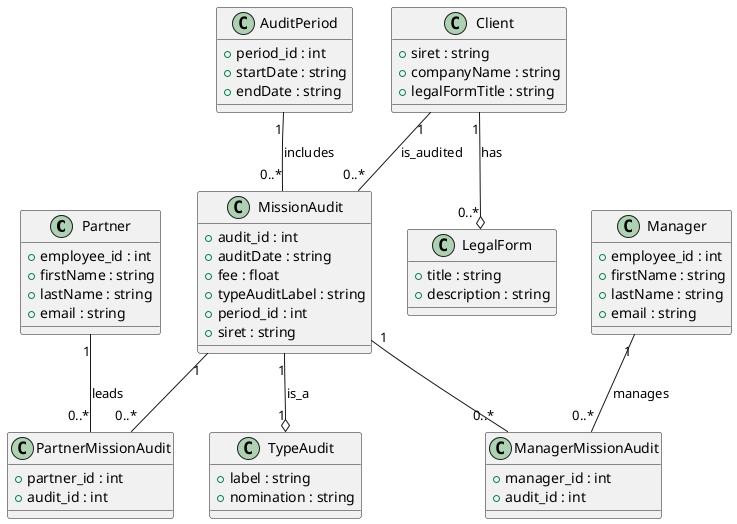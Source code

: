 @startuml
class Partner {
  + employee_id : int
  + firstName : string
  + lastName : string
  + email : string
}

class Client {
  + siret : string
  + companyName : string
  + legalFormTitle : string
}

class LegalForm {
  + title : string
  + description : string
}

class MissionAudit {
  + audit_id : int
  + auditDate : string
  + fee : float
  + typeAuditLabel : string
  + period_id : int
  + siret : string
}

class TypeAudit {
  + label : string
  + nomination : string
}

class Manager {
  + employee_id : int
  + firstName : string
  + lastName : string
  + email : string
}

class AuditPeriod {
  + period_id : int
  + startDate : string
  + endDate : string
}

class PartnerMissionAudit {
  + partner_id : int
  + audit_id : int
}

class ManagerMissionAudit {
  + manager_id : int
  + audit_id : int
}

Partner "1" -- "0..*" PartnerMissionAudit : leads
MissionAudit "1" -- "0..*" PartnerMissionAudit

Manager "1" -- "0..*" ManagerMissionAudit : manages
MissionAudit "1" -- "0..*" ManagerMissionAudit

Client "1" -- "0..*" MissionAudit : is_audited
Client "1" --o "0..*" LegalForm : has

MissionAudit "1" --o "1" TypeAudit : is_a
AuditPeriod "1" -- "0..*" MissionAudit : includes

@enduml
